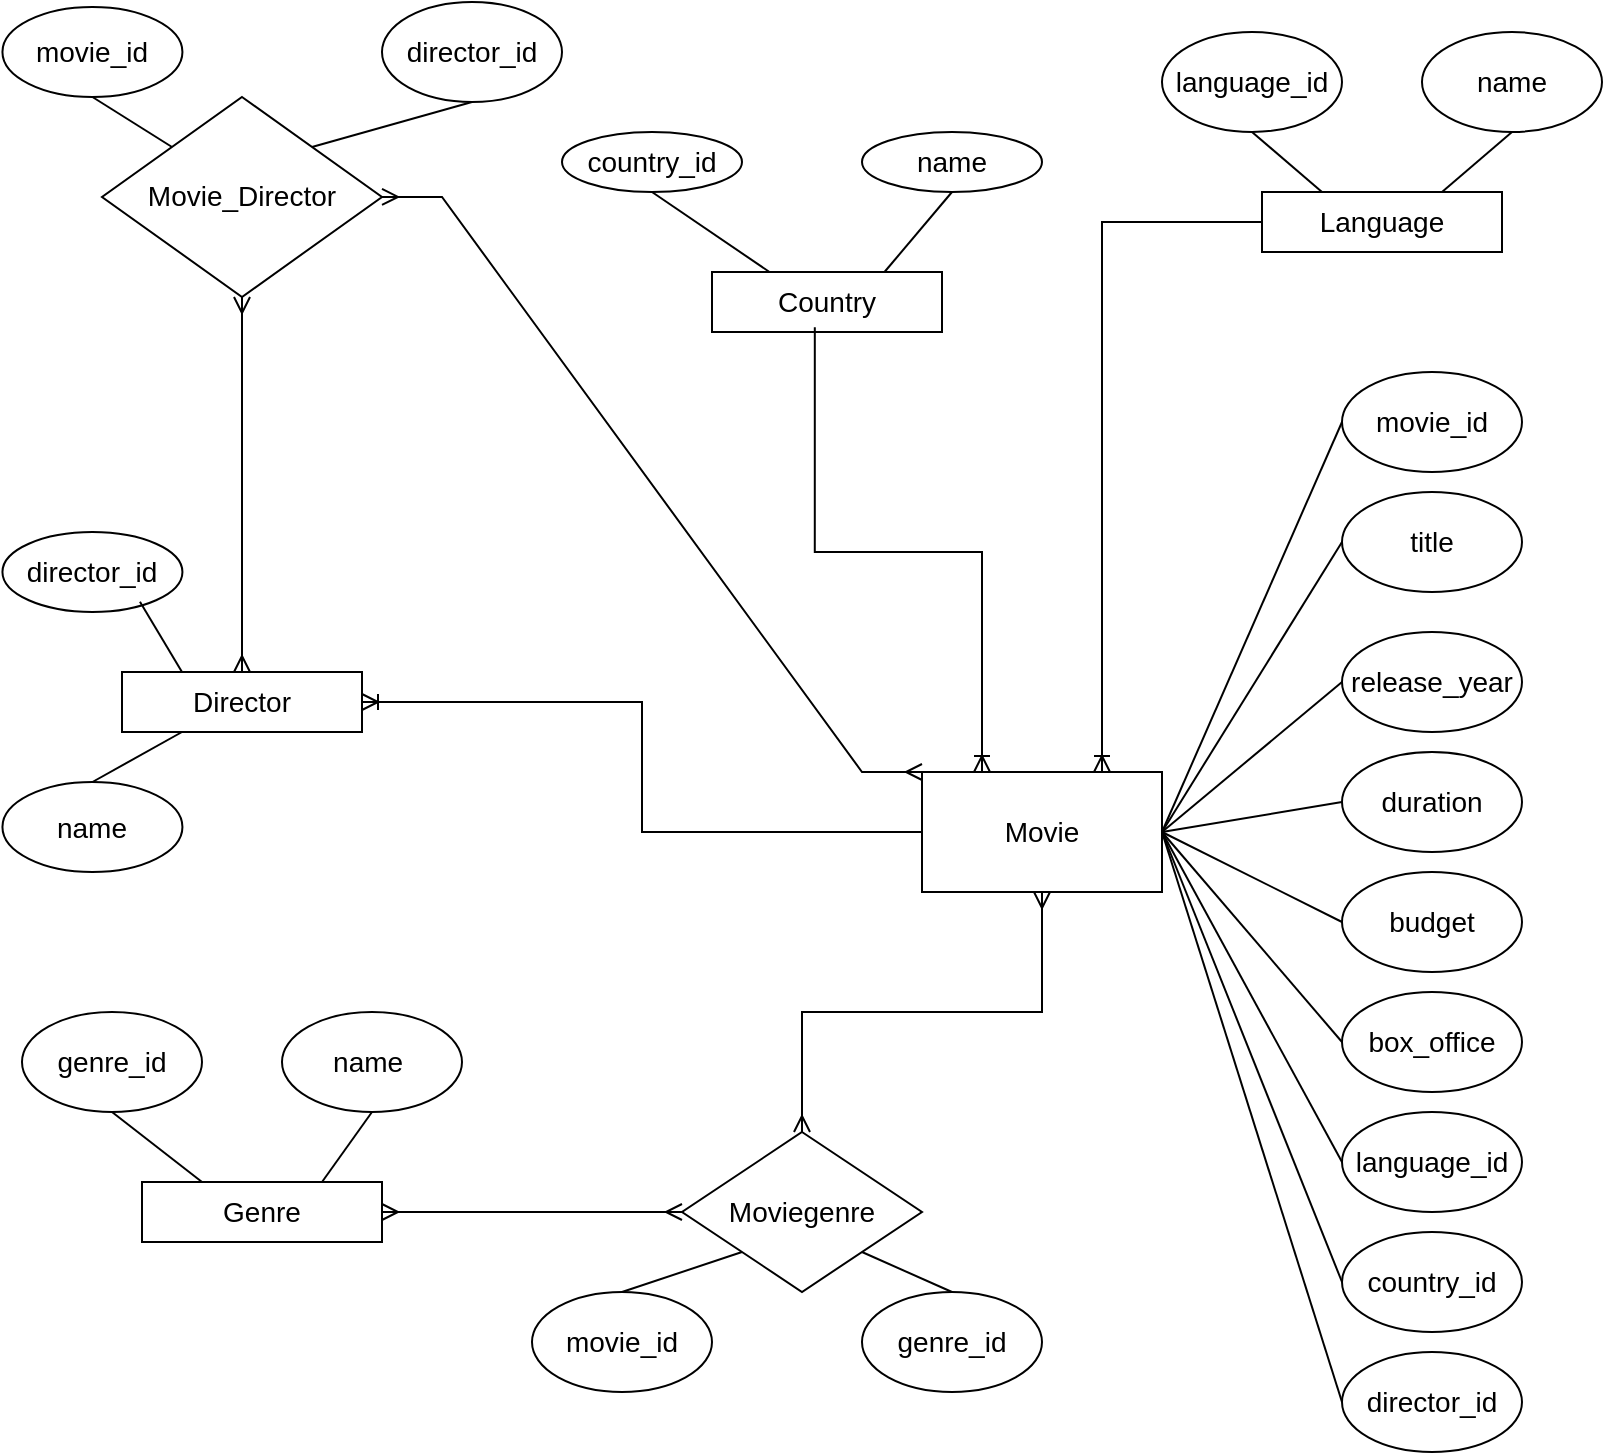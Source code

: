 <mxfile version="26.1.3">
  <diagram id="R2lEEEUBdFMjLlhIrx00" name="Page-1">
    <mxGraphModel dx="1290" dy="556" grid="1" gridSize="10" guides="1" tooltips="1" connect="1" arrows="1" fold="1" page="1" pageScale="1" pageWidth="850" pageHeight="1100" math="0" shadow="0" extFonts="Permanent Marker^https://fonts.googleapis.com/css?family=Permanent+Marker">
      <root>
        <mxCell id="0" />
        <mxCell id="1" parent="0" />
        <mxCell id="iYhKluDQlPrto2iJuU1d-1" value="Genre" style="rounded=0;whiteSpace=wrap;html=1;fontSize=14;labelBackgroundColor=default;labelBorderColor=none;textShadow=0;" vertex="1" parent="1">
          <mxGeometry x="80" y="615" width="120" height="30" as="geometry" />
        </mxCell>
        <mxCell id="iYhKluDQlPrto2iJuU1d-2" value="Country" style="rounded=0;whiteSpace=wrap;html=1;fontSize=14;labelBackgroundColor=default;labelBorderColor=none;textShadow=0;" vertex="1" parent="1">
          <mxGeometry x="365" y="160" width="115" height="30" as="geometry" />
        </mxCell>
        <mxCell id="iYhKluDQlPrto2iJuU1d-3" value="Language" style="rounded=0;whiteSpace=wrap;html=1;fontSize=14;labelBackgroundColor=default;labelBorderColor=none;textShadow=0;" vertex="1" parent="1">
          <mxGeometry x="640" y="120" width="120" height="30" as="geometry" />
        </mxCell>
        <mxCell id="iYhKluDQlPrto2iJuU1d-4" value="Director" style="rounded=0;whiteSpace=wrap;html=1;fontSize=14;labelBackgroundColor=default;labelBorderColor=none;textShadow=0;" vertex="1" parent="1">
          <mxGeometry x="70" y="360" width="120" height="30" as="geometry" />
        </mxCell>
        <mxCell id="iYhKluDQlPrto2iJuU1d-6" value="Movie" style="rounded=0;whiteSpace=wrap;html=1;fontSize=14;labelBackgroundColor=default;labelBorderColor=none;textShadow=0;" vertex="1" parent="1">
          <mxGeometry x="470" y="410" width="120" height="60" as="geometry" />
        </mxCell>
        <mxCell id="iYhKluDQlPrto2iJuU1d-7" value="genre_id" style="ellipse;whiteSpace=wrap;html=1;fontSize=14;labelBackgroundColor=default;labelBorderColor=none;textShadow=0;" vertex="1" parent="1">
          <mxGeometry x="20" y="530" width="90" height="50" as="geometry" />
        </mxCell>
        <mxCell id="iYhKluDQlPrto2iJuU1d-8" value="name&amp;nbsp;" style="ellipse;whiteSpace=wrap;html=1;fontSize=14;labelBackgroundColor=default;labelBorderColor=none;textShadow=0;" vertex="1" parent="1">
          <mxGeometry x="150" y="530" width="90" height="50" as="geometry" />
        </mxCell>
        <mxCell id="iYhKluDQlPrto2iJuU1d-9" value="country_id" style="ellipse;whiteSpace=wrap;html=1;fontSize=14;labelBackgroundColor=default;labelBorderColor=none;textShadow=0;" vertex="1" parent="1">
          <mxGeometry x="290" y="90" width="90" height="30" as="geometry" />
        </mxCell>
        <mxCell id="iYhKluDQlPrto2iJuU1d-10" value="name" style="ellipse;whiteSpace=wrap;html=1;fontSize=14;labelBackgroundColor=default;labelBorderColor=none;textShadow=0;" vertex="1" parent="1">
          <mxGeometry x="440" y="90" width="90" height="30" as="geometry" />
        </mxCell>
        <mxCell id="iYhKluDQlPrto2iJuU1d-11" value="language_id" style="ellipse;whiteSpace=wrap;html=1;fontSize=14;labelBackgroundColor=default;labelBorderColor=none;textShadow=0;" vertex="1" parent="1">
          <mxGeometry x="590" y="40" width="90" height="50" as="geometry" />
        </mxCell>
        <mxCell id="iYhKluDQlPrto2iJuU1d-12" value="name" style="ellipse;whiteSpace=wrap;html=1;fontSize=14;labelBackgroundColor=default;labelBorderColor=none;textShadow=0;" vertex="1" parent="1">
          <mxGeometry x="720" y="40" width="90" height="50" as="geometry" />
        </mxCell>
        <mxCell id="iYhKluDQlPrto2iJuU1d-13" value="director_id" style="ellipse;whiteSpace=wrap;html=1;fontSize=14;labelBackgroundColor=default;labelBorderColor=none;textShadow=0;" vertex="1" parent="1">
          <mxGeometry x="10.22" y="290" width="90" height="40" as="geometry" />
        </mxCell>
        <mxCell id="iYhKluDQlPrto2iJuU1d-14" value="name" style="ellipse;whiteSpace=wrap;html=1;fontSize=14;labelBackgroundColor=default;labelBorderColor=none;textShadow=0;" vertex="1" parent="1">
          <mxGeometry x="10.22" y="415" width="90" height="45" as="geometry" />
        </mxCell>
        <mxCell id="iYhKluDQlPrto2iJuU1d-15" value="movie_id" style="ellipse;whiteSpace=wrap;html=1;fontSize=14;labelBackgroundColor=default;labelBorderColor=none;textShadow=0;" vertex="1" parent="1">
          <mxGeometry x="275" y="670" width="90" height="50" as="geometry" />
        </mxCell>
        <mxCell id="iYhKluDQlPrto2iJuU1d-16" value="genre_id" style="ellipse;whiteSpace=wrap;html=1;fontSize=14;labelBackgroundColor=default;labelBorderColor=none;textShadow=0;" vertex="1" parent="1">
          <mxGeometry x="440" y="670" width="90" height="50" as="geometry" />
        </mxCell>
        <mxCell id="iYhKluDQlPrto2iJuU1d-17" value="" style="endArrow=none;html=1;rounded=0;entryX=0.25;entryY=0;entryDx=0;entryDy=0;exitX=0.764;exitY=0.872;exitDx=0;exitDy=0;exitPerimeter=0;fontSize=14;labelBackgroundColor=default;labelBorderColor=none;textShadow=0;" edge="1" parent="1" source="iYhKluDQlPrto2iJuU1d-13" target="iYhKluDQlPrto2iJuU1d-4">
          <mxGeometry width="50" height="50" relative="1" as="geometry">
            <mxPoint x="400" y="330" as="sourcePoint" />
            <mxPoint x="450" y="280" as="targetPoint" />
          </mxGeometry>
        </mxCell>
        <mxCell id="iYhKluDQlPrto2iJuU1d-18" value="" style="endArrow=none;html=1;rounded=0;exitX=0.5;exitY=1;exitDx=0;exitDy=0;entryX=0.25;entryY=0;entryDx=0;entryDy=0;fontSize=14;labelBackgroundColor=default;labelBorderColor=none;textShadow=0;" edge="1" parent="1" source="iYhKluDQlPrto2iJuU1d-7" target="iYhKluDQlPrto2iJuU1d-1">
          <mxGeometry width="50" height="50" relative="1" as="geometry">
            <mxPoint x="410" y="470" as="sourcePoint" />
            <mxPoint x="460" y="420" as="targetPoint" />
          </mxGeometry>
        </mxCell>
        <mxCell id="iYhKluDQlPrto2iJuU1d-19" value="" style="endArrow=none;html=1;rounded=0;exitX=0.5;exitY=1;exitDx=0;exitDy=0;entryX=0.75;entryY=0;entryDx=0;entryDy=0;fontSize=14;labelBackgroundColor=default;labelBorderColor=none;textShadow=0;" edge="1" parent="1" source="iYhKluDQlPrto2iJuU1d-8" target="iYhKluDQlPrto2iJuU1d-1">
          <mxGeometry width="50" height="50" relative="1" as="geometry">
            <mxPoint x="80" y="550" as="sourcePoint" />
            <mxPoint x="100" y="610" as="targetPoint" />
          </mxGeometry>
        </mxCell>
        <mxCell id="iYhKluDQlPrto2iJuU1d-20" value="" style="endArrow=none;html=1;rounded=0;exitX=0.5;exitY=1;exitDx=0;exitDy=0;entryX=0.25;entryY=0;entryDx=0;entryDy=0;fontSize=14;labelBackgroundColor=default;labelBorderColor=none;textShadow=0;" edge="1" parent="1" source="iYhKluDQlPrto2iJuU1d-9" target="iYhKluDQlPrto2iJuU1d-2">
          <mxGeometry width="50" height="50" relative="1" as="geometry">
            <mxPoint x="178" y="98" as="sourcePoint" />
            <mxPoint x="120" y="170" as="targetPoint" />
          </mxGeometry>
        </mxCell>
        <mxCell id="iYhKluDQlPrto2iJuU1d-21" value="" style="endArrow=none;html=1;rounded=0;exitX=0.5;exitY=1;exitDx=0;exitDy=0;entryX=0.75;entryY=0;entryDx=0;entryDy=0;fontSize=14;labelBackgroundColor=default;labelBorderColor=none;textShadow=0;" edge="1" parent="1" source="iYhKluDQlPrto2iJuU1d-10" target="iYhKluDQlPrto2iJuU1d-2">
          <mxGeometry width="50" height="50" relative="1" as="geometry">
            <mxPoint x="318" y="98" as="sourcePoint" />
            <mxPoint x="375" y="170" as="targetPoint" />
          </mxGeometry>
        </mxCell>
        <mxCell id="iYhKluDQlPrto2iJuU1d-22" value="" style="endArrow=none;html=1;rounded=0;exitX=0.5;exitY=1;exitDx=0;exitDy=0;entryX=0.25;entryY=0;entryDx=0;entryDy=0;fontSize=14;labelBackgroundColor=default;labelBorderColor=none;textShadow=0;" edge="1" parent="1" source="iYhKluDQlPrto2iJuU1d-11" target="iYhKluDQlPrto2iJuU1d-3">
          <mxGeometry width="50" height="50" relative="1" as="geometry">
            <mxPoint x="360" y="70" as="sourcePoint" />
            <mxPoint x="375" y="130" as="targetPoint" />
          </mxGeometry>
        </mxCell>
        <mxCell id="iYhKluDQlPrto2iJuU1d-23" value="" style="endArrow=none;html=1;rounded=0;exitX=0.5;exitY=1;exitDx=0;exitDy=0;entryX=0.75;entryY=0;entryDx=0;entryDy=0;fontSize=14;labelBackgroundColor=default;labelBorderColor=none;textShadow=0;" edge="1" parent="1" source="iYhKluDQlPrto2iJuU1d-12" target="iYhKluDQlPrto2iJuU1d-3">
          <mxGeometry width="50" height="50" relative="1" as="geometry">
            <mxPoint x="650" y="70" as="sourcePoint" />
            <mxPoint x="680" y="130" as="targetPoint" />
          </mxGeometry>
        </mxCell>
        <mxCell id="iYhKluDQlPrto2iJuU1d-24" value="" style="endArrow=none;html=1;rounded=0;entryX=0.25;entryY=1;entryDx=0;entryDy=0;exitX=0.5;exitY=0;exitDx=0;exitDy=0;fontSize=14;labelBackgroundColor=default;labelBorderColor=none;textShadow=0;" edge="1" parent="1" source="iYhKluDQlPrto2iJuU1d-14" target="iYhKluDQlPrto2iJuU1d-4">
          <mxGeometry width="50" height="50" relative="1" as="geometry">
            <mxPoint x="70" y="540" as="sourcePoint" />
            <mxPoint x="120" y="500" as="targetPoint" />
          </mxGeometry>
        </mxCell>
        <mxCell id="iYhKluDQlPrto2iJuU1d-25" value="" style="endArrow=none;html=1;rounded=0;entryX=0;entryY=1;entryDx=0;entryDy=0;exitX=0.5;exitY=0;exitDx=0;exitDy=0;fontSize=14;labelBackgroundColor=default;labelBorderColor=none;textShadow=0;" edge="1" parent="1" source="iYhKluDQlPrto2iJuU1d-15" target="iYhKluDQlPrto2iJuU1d-49">
          <mxGeometry width="50" height="50" relative="1" as="geometry">
            <mxPoint x="360" y="710" as="sourcePoint" />
            <mxPoint x="380" y="640" as="targetPoint" />
          </mxGeometry>
        </mxCell>
        <mxCell id="iYhKluDQlPrto2iJuU1d-26" value="" style="endArrow=none;html=1;rounded=0;entryX=1;entryY=1;entryDx=0;entryDy=0;exitX=0.5;exitY=0;exitDx=0;exitDy=0;fontSize=14;labelBackgroundColor=default;labelBorderColor=none;textShadow=0;" edge="1" parent="1" source="iYhKluDQlPrto2iJuU1d-16" target="iYhKluDQlPrto2iJuU1d-49">
          <mxGeometry width="50" height="50" relative="1" as="geometry">
            <mxPoint x="500" y="710" as="sourcePoint" />
            <mxPoint x="440" y="640" as="targetPoint" />
          </mxGeometry>
        </mxCell>
        <mxCell id="iYhKluDQlPrto2iJuU1d-29" value="release_year" style="ellipse;whiteSpace=wrap;html=1;fontSize=14;labelBackgroundColor=default;labelBorderColor=none;textShadow=0;" vertex="1" parent="1">
          <mxGeometry x="680" y="340" width="90" height="50" as="geometry" />
        </mxCell>
        <mxCell id="iYhKluDQlPrto2iJuU1d-30" value="director_id" style="ellipse;whiteSpace=wrap;html=1;fontSize=14;labelBackgroundColor=default;labelBorderColor=none;textShadow=0;" vertex="1" parent="1">
          <mxGeometry x="680" y="700" width="90" height="50" as="geometry" />
        </mxCell>
        <mxCell id="iYhKluDQlPrto2iJuU1d-31" value="movie_id" style="ellipse;whiteSpace=wrap;html=1;fontSize=14;labelBackgroundColor=default;labelBorderColor=none;textShadow=0;" vertex="1" parent="1">
          <mxGeometry x="680" y="210" width="90" height="50" as="geometry" />
        </mxCell>
        <mxCell id="iYhKluDQlPrto2iJuU1d-32" value="country_id" style="ellipse;whiteSpace=wrap;html=1;fontSize=14;labelBackgroundColor=default;labelBorderColor=none;textShadow=0;" vertex="1" parent="1">
          <mxGeometry x="680" y="640" width="90" height="50" as="geometry" />
        </mxCell>
        <mxCell id="iYhKluDQlPrto2iJuU1d-33" value="title" style="ellipse;whiteSpace=wrap;html=1;fontSize=14;labelBackgroundColor=default;labelBorderColor=none;textShadow=0;" vertex="1" parent="1">
          <mxGeometry x="680" y="270" width="90" height="50" as="geometry" />
        </mxCell>
        <mxCell id="iYhKluDQlPrto2iJuU1d-34" value="duration" style="ellipse;whiteSpace=wrap;html=1;fontSize=14;labelBackgroundColor=default;labelBorderColor=none;textShadow=0;" vertex="1" parent="1">
          <mxGeometry x="680" y="400" width="90" height="50" as="geometry" />
        </mxCell>
        <mxCell id="iYhKluDQlPrto2iJuU1d-35" value="budget" style="ellipse;whiteSpace=wrap;html=1;fontSize=14;labelBackgroundColor=default;labelBorderColor=none;textShadow=0;" vertex="1" parent="1">
          <mxGeometry x="680" y="460" width="90" height="50" as="geometry" />
        </mxCell>
        <mxCell id="iYhKluDQlPrto2iJuU1d-36" value="box_office" style="ellipse;whiteSpace=wrap;html=1;fontSize=14;labelBackgroundColor=default;labelBorderColor=none;textShadow=0;" vertex="1" parent="1">
          <mxGeometry x="680" y="520" width="90" height="50" as="geometry" />
        </mxCell>
        <mxCell id="iYhKluDQlPrto2iJuU1d-37" value="language_id" style="ellipse;whiteSpace=wrap;html=1;fontSize=14;labelBackgroundColor=default;labelBorderColor=none;textShadow=0;" vertex="1" parent="1">
          <mxGeometry x="680" y="580" width="90" height="50" as="geometry" />
        </mxCell>
        <mxCell id="iYhKluDQlPrto2iJuU1d-38" value="" style="endArrow=none;html=1;rounded=0;entryX=0;entryY=0.5;entryDx=0;entryDy=0;exitX=1;exitY=0.5;exitDx=0;exitDy=0;fontSize=14;labelBackgroundColor=default;labelBorderColor=none;textShadow=0;" edge="1" parent="1" source="iYhKluDQlPrto2iJuU1d-6" target="iYhKluDQlPrto2iJuU1d-31">
          <mxGeometry width="50" height="50" relative="1" as="geometry">
            <mxPoint x="400" y="400" as="sourcePoint" />
            <mxPoint x="450" y="350" as="targetPoint" />
          </mxGeometry>
        </mxCell>
        <mxCell id="iYhKluDQlPrto2iJuU1d-39" value="" style="endArrow=none;html=1;rounded=0;entryX=0;entryY=0.5;entryDx=0;entryDy=0;exitX=1;exitY=0.5;exitDx=0;exitDy=0;fontSize=14;labelBackgroundColor=default;labelBorderColor=none;textShadow=0;" edge="1" parent="1" source="iYhKluDQlPrto2iJuU1d-6" target="iYhKluDQlPrto2iJuU1d-33">
          <mxGeometry width="50" height="50" relative="1" as="geometry">
            <mxPoint x="610" y="435" as="sourcePoint" />
            <mxPoint x="690" y="245" as="targetPoint" />
          </mxGeometry>
        </mxCell>
        <mxCell id="iYhKluDQlPrto2iJuU1d-40" value="" style="endArrow=none;html=1;rounded=0;entryX=0;entryY=0.5;entryDx=0;entryDy=0;exitX=1;exitY=0.5;exitDx=0;exitDy=0;fontSize=14;labelBackgroundColor=default;labelBorderColor=none;textShadow=0;" edge="1" parent="1" source="iYhKluDQlPrto2iJuU1d-6" target="iYhKluDQlPrto2iJuU1d-29">
          <mxGeometry width="50" height="50" relative="1" as="geometry">
            <mxPoint x="610" y="435" as="sourcePoint" />
            <mxPoint x="690" y="305" as="targetPoint" />
          </mxGeometry>
        </mxCell>
        <mxCell id="iYhKluDQlPrto2iJuU1d-41" value="" style="endArrow=none;html=1;rounded=0;entryX=0;entryY=0.5;entryDx=0;entryDy=0;exitX=1;exitY=0.5;exitDx=0;exitDy=0;fontSize=14;labelBackgroundColor=default;labelBorderColor=none;textShadow=0;" edge="1" parent="1" source="iYhKluDQlPrto2iJuU1d-6" target="iYhKluDQlPrto2iJuU1d-34">
          <mxGeometry width="50" height="50" relative="1" as="geometry">
            <mxPoint x="610" y="435" as="sourcePoint" />
            <mxPoint x="690" y="375" as="targetPoint" />
          </mxGeometry>
        </mxCell>
        <mxCell id="iYhKluDQlPrto2iJuU1d-42" value="" style="endArrow=none;html=1;rounded=0;entryX=0;entryY=0.5;entryDx=0;entryDy=0;exitX=1;exitY=0.5;exitDx=0;exitDy=0;fontSize=14;labelBackgroundColor=default;labelBorderColor=none;textShadow=0;" edge="1" parent="1" source="iYhKluDQlPrto2iJuU1d-6" target="iYhKluDQlPrto2iJuU1d-35">
          <mxGeometry width="50" height="50" relative="1" as="geometry">
            <mxPoint x="600" y="420" as="sourcePoint" />
            <mxPoint x="690" y="435" as="targetPoint" />
          </mxGeometry>
        </mxCell>
        <mxCell id="iYhKluDQlPrto2iJuU1d-43" value="" style="endArrow=none;html=1;rounded=0;entryX=0;entryY=0.5;entryDx=0;entryDy=0;exitX=1;exitY=0.5;exitDx=0;exitDy=0;fontSize=14;labelBackgroundColor=default;labelBorderColor=none;textShadow=0;" edge="1" parent="1" source="iYhKluDQlPrto2iJuU1d-6" target="iYhKluDQlPrto2iJuU1d-36">
          <mxGeometry width="50" height="50" relative="1" as="geometry">
            <mxPoint x="610" y="435" as="sourcePoint" />
            <mxPoint x="690" y="495" as="targetPoint" />
          </mxGeometry>
        </mxCell>
        <mxCell id="iYhKluDQlPrto2iJuU1d-44" value="" style="endArrow=none;html=1;rounded=0;entryX=0;entryY=0.5;entryDx=0;entryDy=0;exitX=1;exitY=0.5;exitDx=0;exitDy=0;fontSize=14;labelBackgroundColor=default;labelBorderColor=none;textShadow=0;" edge="1" parent="1" source="iYhKluDQlPrto2iJuU1d-6" target="iYhKluDQlPrto2iJuU1d-37">
          <mxGeometry width="50" height="50" relative="1" as="geometry">
            <mxPoint x="610" y="435" as="sourcePoint" />
            <mxPoint x="690" y="555" as="targetPoint" />
          </mxGeometry>
        </mxCell>
        <mxCell id="iYhKluDQlPrto2iJuU1d-45" value="" style="endArrow=none;html=1;rounded=0;entryX=0;entryY=0.5;entryDx=0;entryDy=0;exitX=1;exitY=0.5;exitDx=0;exitDy=0;fontSize=14;labelBackgroundColor=default;labelBorderColor=none;textShadow=0;" edge="1" parent="1" source="iYhKluDQlPrto2iJuU1d-6" target="iYhKluDQlPrto2iJuU1d-32">
          <mxGeometry width="50" height="50" relative="1" as="geometry">
            <mxPoint x="610" y="435" as="sourcePoint" />
            <mxPoint x="690" y="615" as="targetPoint" />
          </mxGeometry>
        </mxCell>
        <mxCell id="iYhKluDQlPrto2iJuU1d-46" value="" style="endArrow=none;html=1;rounded=0;entryX=0;entryY=0.5;entryDx=0;entryDy=0;exitX=1;exitY=0.5;exitDx=0;exitDy=0;fontSize=14;labelBackgroundColor=default;labelBorderColor=none;textShadow=0;" edge="1" parent="1" source="iYhKluDQlPrto2iJuU1d-6" target="iYhKluDQlPrto2iJuU1d-30">
          <mxGeometry width="50" height="50" relative="1" as="geometry">
            <mxPoint x="600" y="430" as="sourcePoint" />
            <mxPoint x="690" y="675" as="targetPoint" />
          </mxGeometry>
        </mxCell>
        <mxCell id="iYhKluDQlPrto2iJuU1d-50" style="edgeStyle=orthogonalEdgeStyle;rounded=0;orthogonalLoop=1;jettySize=auto;html=1;exitX=0.5;exitY=0;exitDx=0;exitDy=0;" edge="1" parent="1" source="iYhKluDQlPrto2iJuU1d-49">
          <mxGeometry relative="1" as="geometry">
            <mxPoint x="410" y="590" as="targetPoint" />
          </mxGeometry>
        </mxCell>
        <mxCell id="iYhKluDQlPrto2iJuU1d-49" value="&lt;br&gt;&lt;span style=&quot;color: rgb(0, 0, 0); font-family: Helvetica; font-size: 14px; font-style: normal; font-variant-ligatures: normal; font-variant-caps: normal; font-weight: 400; letter-spacing: normal; orphans: 2; text-indent: 0px; text-transform: none; widows: 2; word-spacing: 0px; -webkit-text-stroke-width: 0px; white-space: normal; background-color: rgb(255, 255, 255); text-decoration-thickness: initial; text-decoration-style: initial; text-decoration-color: initial; float: none; display: inline !important;&quot;&gt;Moviegenre&lt;/span&gt;&lt;div&gt;&lt;br/&gt;&lt;/div&gt;" style="rhombus;whiteSpace=wrap;html=1;align=center;" vertex="1" parent="1">
          <mxGeometry x="350" y="590" width="120" height="80" as="geometry" />
        </mxCell>
        <mxCell id="iYhKluDQlPrto2iJuU1d-51" value="&lt;font style=&quot;font-size: 14px;&quot;&gt;Movie_Director&lt;/font&gt;" style="rhombus;whiteSpace=wrap;html=1;align=center;" vertex="1" parent="1">
          <mxGeometry x="60" y="72.49" width="140" height="100" as="geometry" />
        </mxCell>
        <mxCell id="iYhKluDQlPrto2iJuU1d-52" value="movie_id" style="ellipse;whiteSpace=wrap;html=1;fontSize=14;labelBackgroundColor=default;labelBorderColor=none;textShadow=0;rotation=0;direction=west;" vertex="1" parent="1">
          <mxGeometry x="10.22" y="27.5" width="90" height="44.99" as="geometry" />
        </mxCell>
        <mxCell id="iYhKluDQlPrto2iJuU1d-53" value="" style="endArrow=none;html=1;rounded=0;entryX=0;entryY=0;entryDx=0;entryDy=0;exitX=0.5;exitY=0;exitDx=0;exitDy=0;fontSize=14;labelBackgroundColor=default;labelBorderColor=none;textShadow=0;" edge="1" parent="1" source="iYhKluDQlPrto2iJuU1d-52" target="iYhKluDQlPrto2iJuU1d-51">
          <mxGeometry width="50" height="50" relative="1" as="geometry">
            <mxPoint x="255" y="490" as="sourcePoint" />
            <mxPoint x="275" y="430" as="targetPoint" />
          </mxGeometry>
        </mxCell>
        <mxCell id="iYhKluDQlPrto2iJuU1d-54" value="director_id" style="ellipse;whiteSpace=wrap;html=1;fontSize=14;labelBackgroundColor=default;labelBorderColor=none;textShadow=0;" vertex="1" parent="1">
          <mxGeometry x="200" y="24.99" width="90" height="50" as="geometry" />
        </mxCell>
        <mxCell id="iYhKluDQlPrto2iJuU1d-55" value="" style="endArrow=none;html=1;rounded=0;entryX=1;entryY=0;entryDx=0;entryDy=0;fontSize=14;labelBackgroundColor=default;labelBorderColor=none;textShadow=0;exitX=0.5;exitY=1;exitDx=0;exitDy=0;" edge="1" parent="1" source="iYhKluDQlPrto2iJuU1d-54" target="iYhKluDQlPrto2iJuU1d-51">
          <mxGeometry width="50" height="50" relative="1" as="geometry">
            <mxPoint x="230" y="80" as="sourcePoint" />
            <mxPoint x="400" y="430" as="targetPoint" />
            <Array as="points" />
          </mxGeometry>
        </mxCell>
        <mxCell id="iYhKluDQlPrto2iJuU1d-56" value="" style="edgeStyle=orthogonalEdgeStyle;fontSize=12;html=1;endArrow=ERoneToMany;rounded=0;entryX=1;entryY=0.5;entryDx=0;entryDy=0;exitX=0;exitY=0.5;exitDx=0;exitDy=0;" edge="1" parent="1" source="iYhKluDQlPrto2iJuU1d-6" target="iYhKluDQlPrto2iJuU1d-4">
          <mxGeometry width="100" height="100" relative="1" as="geometry">
            <mxPoint x="320" y="490" as="sourcePoint" />
            <mxPoint x="420" y="390" as="targetPoint" />
          </mxGeometry>
        </mxCell>
        <mxCell id="iYhKluDQlPrto2iJuU1d-57" value="" style="edgeStyle=orthogonalEdgeStyle;fontSize=12;html=1;endArrow=ERmany;startArrow=ERmany;rounded=0;entryX=0.5;entryY=1;entryDx=0;entryDy=0;exitX=0.5;exitY=0;exitDx=0;exitDy=0;" edge="1" parent="1" source="iYhKluDQlPrto2iJuU1d-49" target="iYhKluDQlPrto2iJuU1d-6">
          <mxGeometry width="100" height="100" relative="1" as="geometry">
            <mxPoint x="320" y="490" as="sourcePoint" />
            <mxPoint x="420" y="390" as="targetPoint" />
          </mxGeometry>
        </mxCell>
        <mxCell id="iYhKluDQlPrto2iJuU1d-58" value="" style="edgeStyle=orthogonalEdgeStyle;fontSize=12;html=1;endArrow=ERoneToMany;rounded=0;entryX=0.25;entryY=0;entryDx=0;entryDy=0;exitX=0.447;exitY=0.92;exitDx=0;exitDy=0;exitPerimeter=0;" edge="1" parent="1" source="iYhKluDQlPrto2iJuU1d-2" target="iYhKluDQlPrto2iJuU1d-6">
          <mxGeometry width="100" height="100" relative="1" as="geometry">
            <mxPoint x="320" y="490" as="sourcePoint" />
            <mxPoint x="420" y="390" as="targetPoint" />
          </mxGeometry>
        </mxCell>
        <mxCell id="iYhKluDQlPrto2iJuU1d-59" value="" style="edgeStyle=orthogonalEdgeStyle;fontSize=12;html=1;endArrow=ERoneToMany;rounded=0;entryX=0.75;entryY=0;entryDx=0;entryDy=0;exitX=0;exitY=0.5;exitDx=0;exitDy=0;" edge="1" parent="1" source="iYhKluDQlPrto2iJuU1d-3" target="iYhKluDQlPrto2iJuU1d-6">
          <mxGeometry width="100" height="100" relative="1" as="geometry">
            <mxPoint x="426" y="198" as="sourcePoint" />
            <mxPoint x="510" y="420" as="targetPoint" />
          </mxGeometry>
        </mxCell>
        <mxCell id="iYhKluDQlPrto2iJuU1d-60" value="" style="edgeStyle=entityRelationEdgeStyle;fontSize=12;html=1;endArrow=ERmany;startArrow=ERmany;rounded=0;exitX=0;exitY=0;exitDx=0;exitDy=0;entryX=1;entryY=0.5;entryDx=0;entryDy=0;" edge="1" parent="1" source="iYhKluDQlPrto2iJuU1d-6" target="iYhKluDQlPrto2iJuU1d-51">
          <mxGeometry width="100" height="100" relative="1" as="geometry">
            <mxPoint x="580" y="290" as="sourcePoint" />
            <mxPoint x="680" y="190" as="targetPoint" />
          </mxGeometry>
        </mxCell>
        <mxCell id="iYhKluDQlPrto2iJuU1d-61" value="" style="edgeStyle=entityRelationEdgeStyle;fontSize=12;html=1;endArrow=ERmany;startArrow=ERmany;rounded=0;exitX=1;exitY=0.5;exitDx=0;exitDy=0;entryX=0;entryY=0.5;entryDx=0;entryDy=0;" edge="1" parent="1" source="iYhKluDQlPrto2iJuU1d-1" target="iYhKluDQlPrto2iJuU1d-49">
          <mxGeometry width="100" height="100" relative="1" as="geometry">
            <mxPoint x="580" y="590" as="sourcePoint" />
            <mxPoint x="680" y="490" as="targetPoint" />
          </mxGeometry>
        </mxCell>
        <mxCell id="iYhKluDQlPrto2iJuU1d-62" value="" style="edgeStyle=elbowEdgeStyle;fontSize=12;html=1;endArrow=ERmany;startArrow=ERmany;rounded=0;exitX=0.5;exitY=0;exitDx=0;exitDy=0;entryX=0.5;entryY=1;entryDx=0;entryDy=0;elbow=vertical;" edge="1" parent="1" source="iYhKluDQlPrto2iJuU1d-4" target="iYhKluDQlPrto2iJuU1d-51">
          <mxGeometry width="100" height="100" relative="1" as="geometry">
            <mxPoint x="480" y="420" as="sourcePoint" />
            <mxPoint x="220" y="130" as="targetPoint" />
          </mxGeometry>
        </mxCell>
      </root>
    </mxGraphModel>
  </diagram>
</mxfile>
